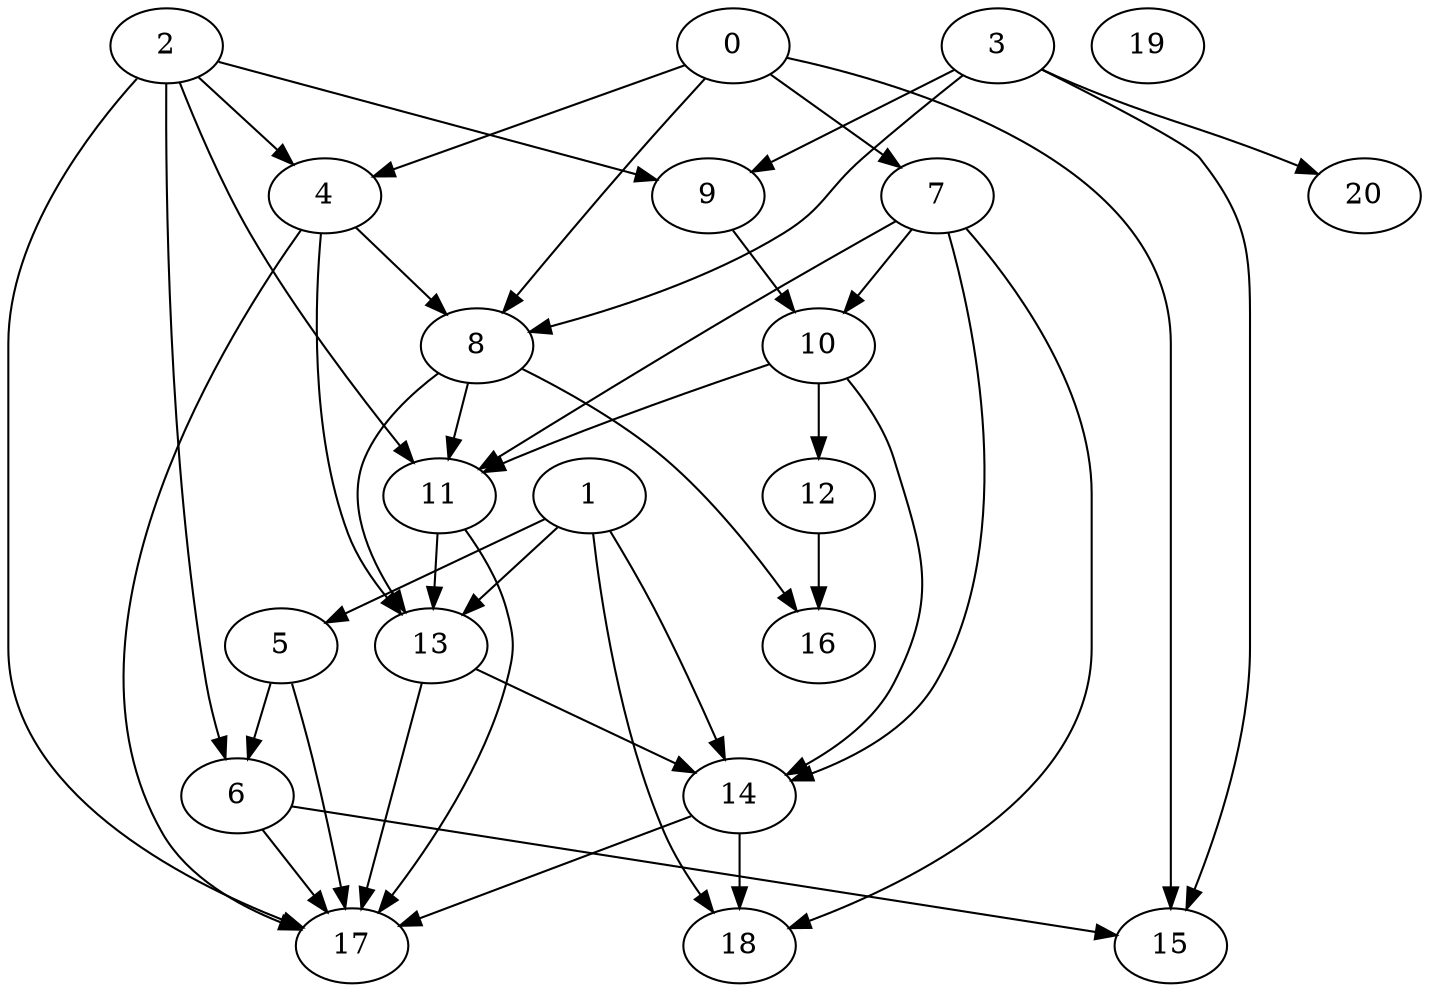 digraph "Random_Nodes_21_Density_2.00_CCR_1.01_WeightType_Random" {
	graph ["Duplicate states"=0,
		GraphType=Random,
		"Max states in OPEN"=0,
		Modes="120000ms; topo-ordered tasks, ; Pruning: task equivalence, fixed order ready list, ; F-value: ; Optimisation: best schedule length (\
SL) optimisation on equal, ",
		NumberOfTasks=21,
		"Pruned using list schedule length"=1723983,
		"States removed from OPEN"=0,
		TargetSystem="Homogeneous-2",
		"Time to schedule (ms)"=2650,
		"Total idle time"=1,
		"Total schedule length"=105,
		"Total sequential time"=209,
		"Total states created"=3640869
	];
	0	["Finish time"=10,
		Processor=0,
		"Start time"=0,
		Weight=10];
	4	["Finish time"=32,
		Processor=1,
		"Start time"=18,
		Weight=14];
	0 -> 4	[Weight=3];
	7	["Finish time"=21,
		Processor=0,
		"Start time"=10,
		Weight=11];
	0 -> 7	[Weight=3];
	8	["Finish time"=43,
		Processor=1,
		"Start time"=32,
		Weight=11];
	0 -> 8	[Weight=10];
	15	["Finish time"=102,
		Processor=0,
		"Start time"=88,
		Weight=14];
	0 -> 15	[Weight=3];
	2	["Finish time"=5,
		Processor=1,
		"Start time"=0,
		Weight=5];
	2 -> 4	[Weight=8];
	9	["Finish time"=32,
		Processor=0,
		"Start time"=21,
		Weight=11];
	2 -> 9	[Weight=8];
	11	["Finish time"=50,
		Processor=1,
		"Start time"=44,
		Weight=6];
	2 -> 11	[Weight=6];
	6	["Finish time"=77,
		Processor=1,
		"Start time"=66,
		Weight=11];
	2 -> 6	[Weight=7];
	17	["Finish time"=105,
		Processor=1,
		"Start time"=95,
		Weight=10];
	2 -> 17	[Weight=2];
	3	["Finish time"=15,
		Processor=1,
		"Start time"=5,
		Weight=10];
	3 -> 9	[Weight=4];
	3 -> 8	[Weight=4];
	3 -> 15	[Weight=2];
	20	["Finish time"=88,
		Processor=0,
		"Start time"=78,
		Weight=10];
	3 -> 20	[Weight=3];
	4 -> 8	[Weight=2];
	13	["Finish time"=67,
		Processor=0,
		"Start time"=56,
		Weight=11];
	4 -> 13	[Weight=3];
	4 -> 17	[Weight=6];
	10	["Finish time"=42,
		Processor=0,
		"Start time"=32,
		Weight=10];
	9 -> 10	[Weight=9];
	7 -> 10	[Weight=5];
	7 -> 11	[Weight=2];
	14	["Finish time"=78,
		Processor=0,
		"Start time"=67,
		Weight=11];
	7 -> 14	[Weight=3];
	18	["Finish time"=95,
		Processor=1,
		"Start time"=90,
		Weight=5];
	7 -> 18	[Weight=6];
	8 -> 11	[Weight=7];
	8 -> 13	[Weight=5];
	16	["Finish time"=105,
		Processor=0,
		"Start time"=102,
		Weight=3];
	8 -> 16	[Weight=8];
	1	["Finish time"=18,
		Processor=1,
		"Start time"=15,
		Weight=3];
	5	["Finish time"=56,
		Processor=0,
		"Start time"=42,
		Weight=14];
	1 -> 5	[Weight=7];
	1 -> 13	[Weight=5];
	1 -> 14	[Weight=7];
	1 -> 18	[Weight=9];
	10 -> 11	[Weight=2];
	12	["Finish time"=90,
		Processor=1,
		"Start time"=77,
		Weight=13];
	10 -> 12	[Weight=2];
	10 -> 14	[Weight=3];
	5 -> 6	[Weight=10];
	5 -> 17	[Weight=4];
	11 -> 13	[Weight=3];
	11 -> 17	[Weight=5];
	13 -> 14	[Weight=6];
	13 -> 17	[Weight=2];
	6 -> 15	[Weight=7];
	6 -> 17	[Weight=3];
	12 -> 16	[Weight=9];
	14 -> 17	[Weight=4];
	14 -> 18	[Weight=4];
	19	["Finish time"=66,
		Processor=1,
		"Start time"=50,
		Weight=16];
}
